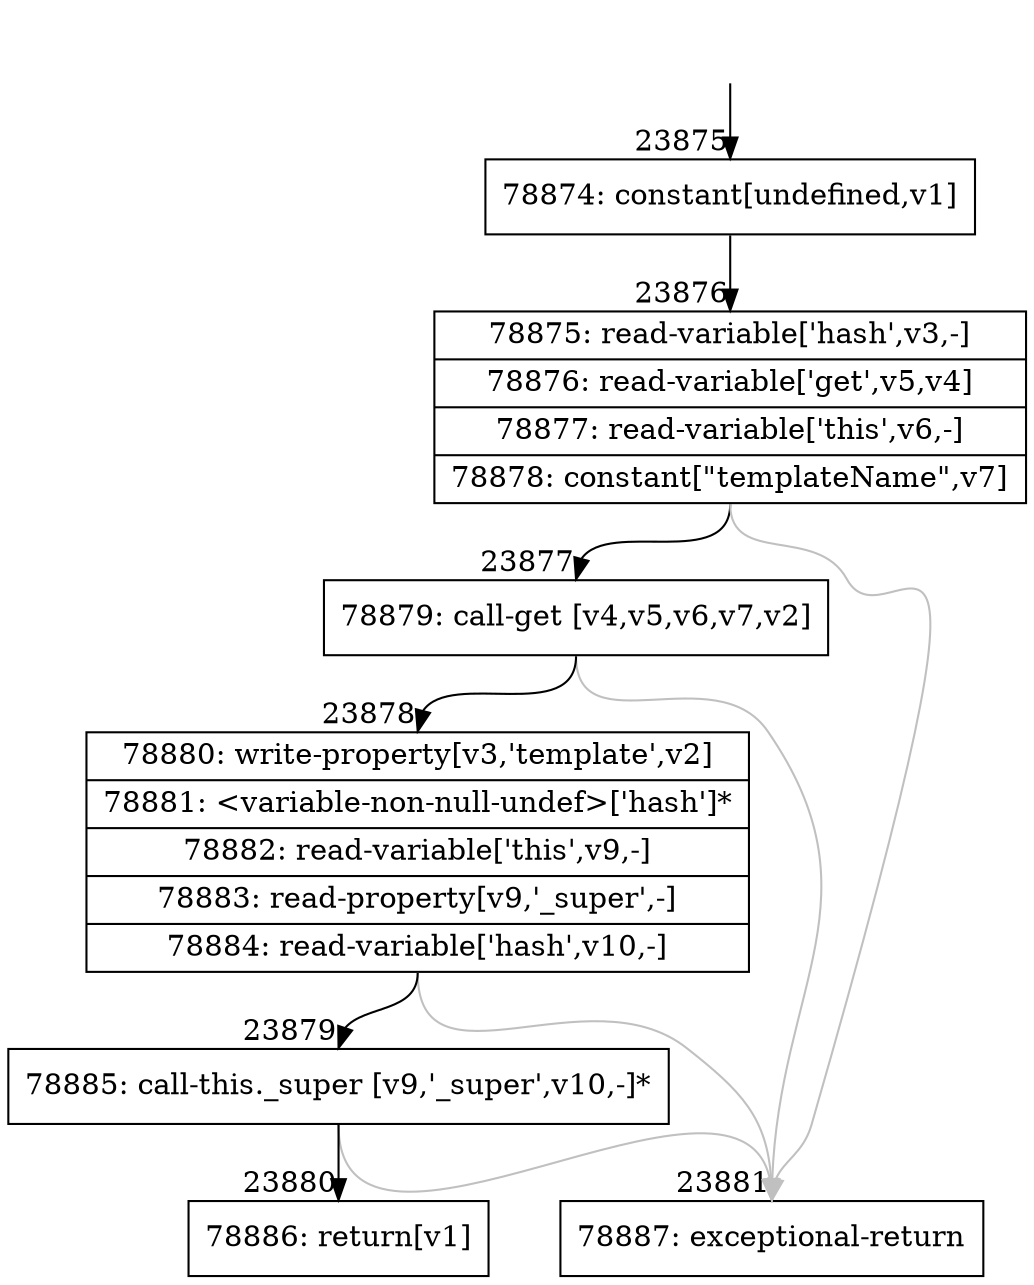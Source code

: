 digraph {
rankdir="TD"
BB_entry2090[shape=none,label=""];
BB_entry2090 -> BB23875 [tailport=s, headport=n, headlabel="    23875"]
BB23875 [shape=record label="{78874: constant[undefined,v1]}" ] 
BB23875 -> BB23876 [tailport=s, headport=n, headlabel="      23876"]
BB23876 [shape=record label="{78875: read-variable['hash',v3,-]|78876: read-variable['get',v5,v4]|78877: read-variable['this',v6,-]|78878: constant[\"templateName\",v7]}" ] 
BB23876 -> BB23877 [tailport=s, headport=n, headlabel="      23877"]
BB23876 -> BB23881 [tailport=s, headport=n, color=gray, headlabel="      23881"]
BB23877 [shape=record label="{78879: call-get [v4,v5,v6,v7,v2]}" ] 
BB23877 -> BB23878 [tailport=s, headport=n, headlabel="      23878"]
BB23877 -> BB23881 [tailport=s, headport=n, color=gray]
BB23878 [shape=record label="{78880: write-property[v3,'template',v2]|78881: \<variable-non-null-undef\>['hash']*|78882: read-variable['this',v9,-]|78883: read-property[v9,'_super',-]|78884: read-variable['hash',v10,-]}" ] 
BB23878 -> BB23879 [tailport=s, headport=n, headlabel="      23879"]
BB23878 -> BB23881 [tailport=s, headport=n, color=gray]
BB23879 [shape=record label="{78885: call-this._super [v9,'_super',v10,-]*}" ] 
BB23879 -> BB23880 [tailport=s, headport=n, headlabel="      23880"]
BB23879 -> BB23881 [tailport=s, headport=n, color=gray]
BB23880 [shape=record label="{78886: return[v1]}" ] 
BB23881 [shape=record label="{78887: exceptional-return}" ] 
//#$~ 45203
}
